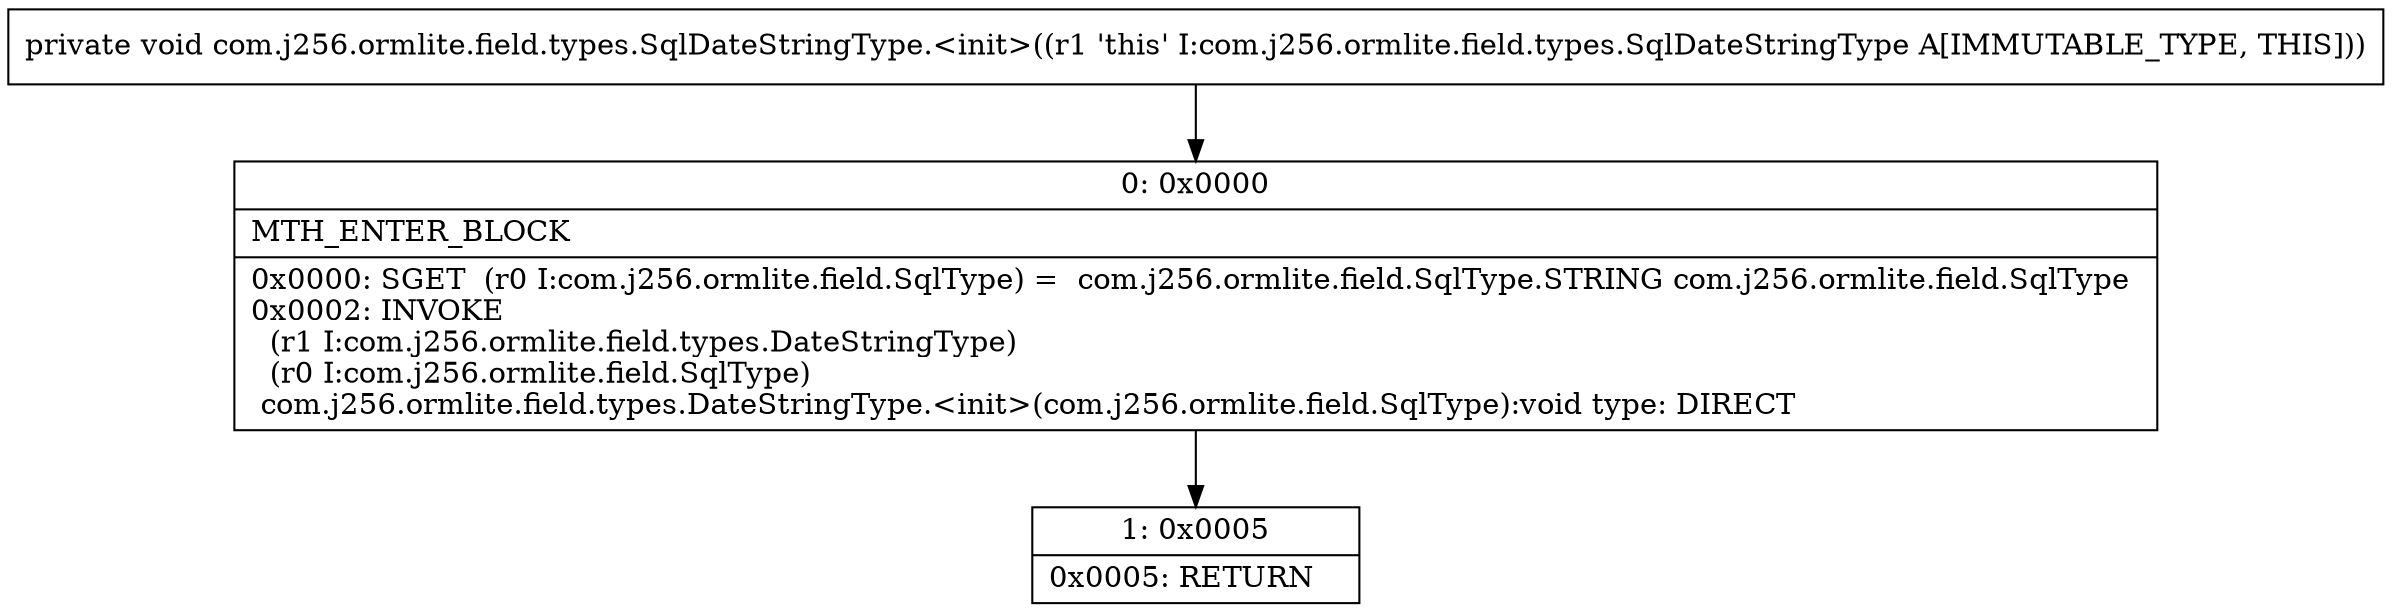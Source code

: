 digraph "CFG forcom.j256.ormlite.field.types.SqlDateStringType.\<init\>()V" {
Node_0 [shape=record,label="{0\:\ 0x0000|MTH_ENTER_BLOCK\l|0x0000: SGET  (r0 I:com.j256.ormlite.field.SqlType) =  com.j256.ormlite.field.SqlType.STRING com.j256.ormlite.field.SqlType \l0x0002: INVOKE  \l  (r1 I:com.j256.ormlite.field.types.DateStringType)\l  (r0 I:com.j256.ormlite.field.SqlType)\l com.j256.ormlite.field.types.DateStringType.\<init\>(com.j256.ormlite.field.SqlType):void type: DIRECT \l}"];
Node_1 [shape=record,label="{1\:\ 0x0005|0x0005: RETURN   \l}"];
MethodNode[shape=record,label="{private void com.j256.ormlite.field.types.SqlDateStringType.\<init\>((r1 'this' I:com.j256.ormlite.field.types.SqlDateStringType A[IMMUTABLE_TYPE, THIS])) }"];
MethodNode -> Node_0;
Node_0 -> Node_1;
}

